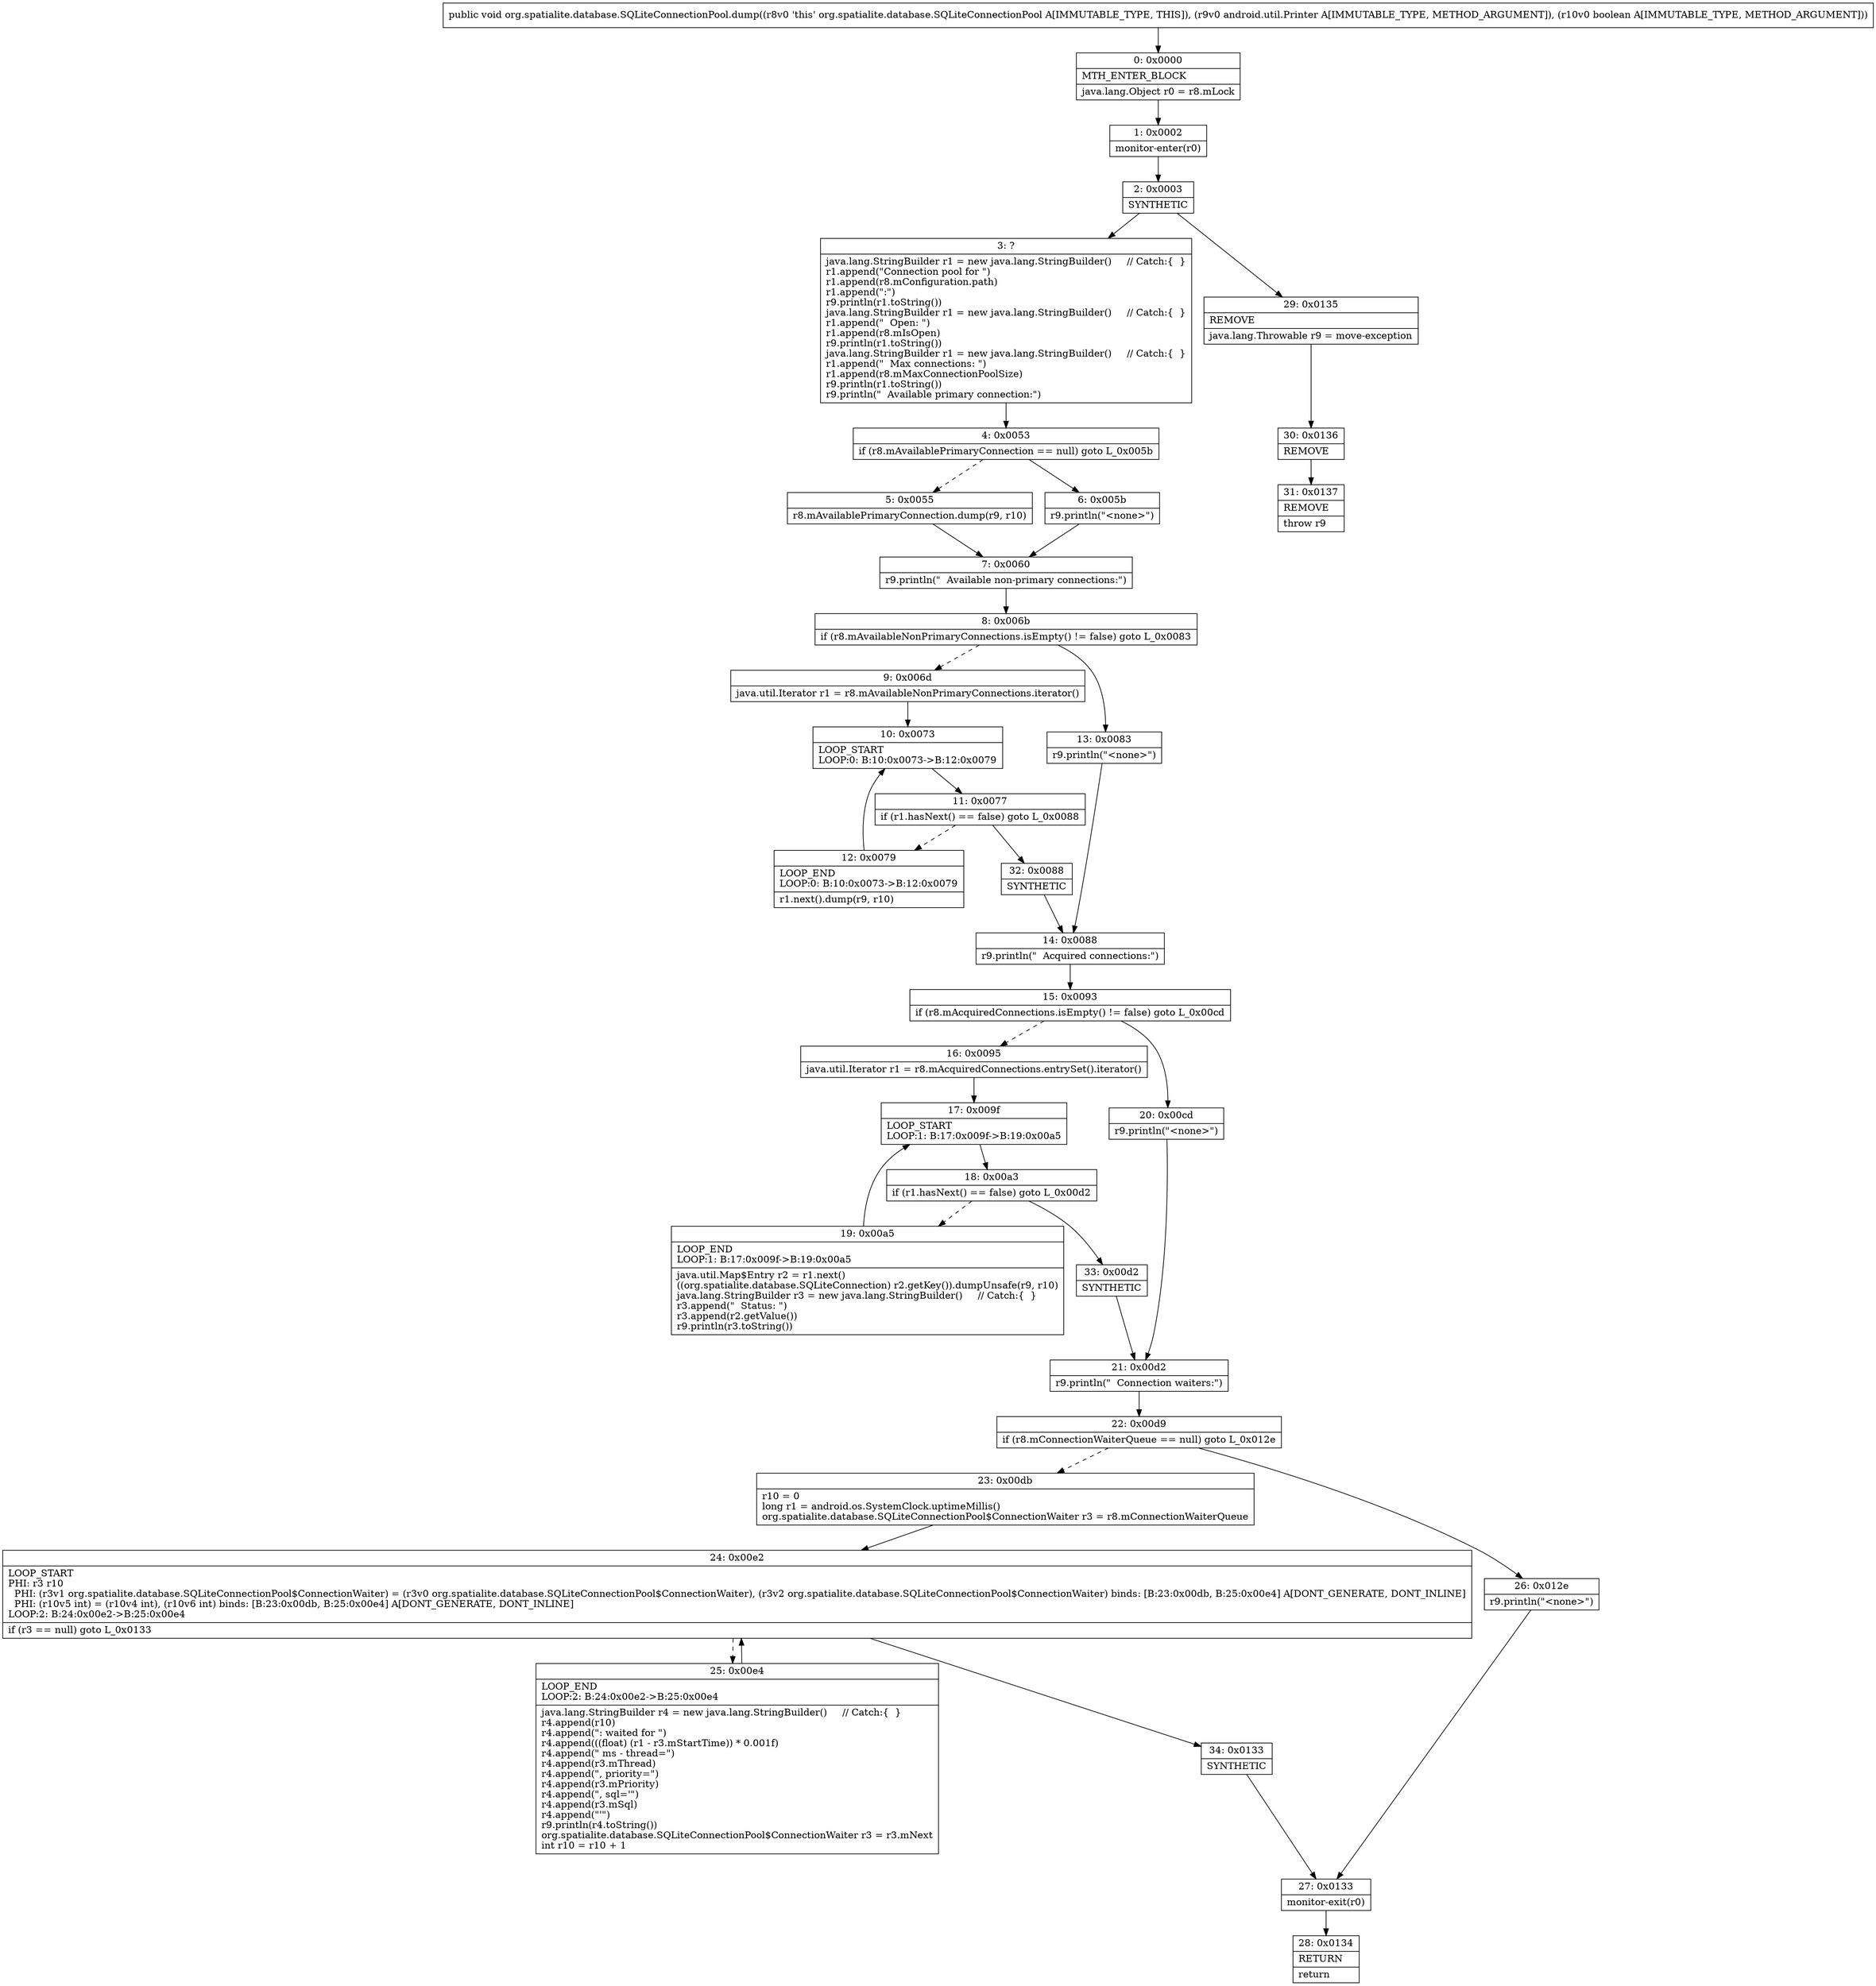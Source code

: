digraph "CFG fororg.spatialite.database.SQLiteConnectionPool.dump(Landroid\/util\/Printer;Z)V" {
Node_0 [shape=record,label="{0\:\ 0x0000|MTH_ENTER_BLOCK\l|java.lang.Object r0 = r8.mLock\l}"];
Node_1 [shape=record,label="{1\:\ 0x0002|monitor\-enter(r0)\l}"];
Node_2 [shape=record,label="{2\:\ 0x0003|SYNTHETIC\l}"];
Node_3 [shape=record,label="{3\:\ ?|java.lang.StringBuilder r1 = new java.lang.StringBuilder()     \/\/ Catch:\{  \}\lr1.append(\"Connection pool for \")\lr1.append(r8.mConfiguration.path)\lr1.append(\":\")\lr9.println(r1.toString())\ljava.lang.StringBuilder r1 = new java.lang.StringBuilder()     \/\/ Catch:\{  \}\lr1.append(\"  Open: \")\lr1.append(r8.mIsOpen)\lr9.println(r1.toString())\ljava.lang.StringBuilder r1 = new java.lang.StringBuilder()     \/\/ Catch:\{  \}\lr1.append(\"  Max connections: \")\lr1.append(r8.mMaxConnectionPoolSize)\lr9.println(r1.toString())\lr9.println(\"  Available primary connection:\")\l}"];
Node_4 [shape=record,label="{4\:\ 0x0053|if (r8.mAvailablePrimaryConnection == null) goto L_0x005b\l}"];
Node_5 [shape=record,label="{5\:\ 0x0055|r8.mAvailablePrimaryConnection.dump(r9, r10)\l}"];
Node_6 [shape=record,label="{6\:\ 0x005b|r9.println(\"\<none\>\")\l}"];
Node_7 [shape=record,label="{7\:\ 0x0060|r9.println(\"  Available non\-primary connections:\")\l}"];
Node_8 [shape=record,label="{8\:\ 0x006b|if (r8.mAvailableNonPrimaryConnections.isEmpty() != false) goto L_0x0083\l}"];
Node_9 [shape=record,label="{9\:\ 0x006d|java.util.Iterator r1 = r8.mAvailableNonPrimaryConnections.iterator()\l}"];
Node_10 [shape=record,label="{10\:\ 0x0073|LOOP_START\lLOOP:0: B:10:0x0073\-\>B:12:0x0079\l}"];
Node_11 [shape=record,label="{11\:\ 0x0077|if (r1.hasNext() == false) goto L_0x0088\l}"];
Node_12 [shape=record,label="{12\:\ 0x0079|LOOP_END\lLOOP:0: B:10:0x0073\-\>B:12:0x0079\l|r1.next().dump(r9, r10)\l}"];
Node_13 [shape=record,label="{13\:\ 0x0083|r9.println(\"\<none\>\")\l}"];
Node_14 [shape=record,label="{14\:\ 0x0088|r9.println(\"  Acquired connections:\")\l}"];
Node_15 [shape=record,label="{15\:\ 0x0093|if (r8.mAcquiredConnections.isEmpty() != false) goto L_0x00cd\l}"];
Node_16 [shape=record,label="{16\:\ 0x0095|java.util.Iterator r1 = r8.mAcquiredConnections.entrySet().iterator()\l}"];
Node_17 [shape=record,label="{17\:\ 0x009f|LOOP_START\lLOOP:1: B:17:0x009f\-\>B:19:0x00a5\l}"];
Node_18 [shape=record,label="{18\:\ 0x00a3|if (r1.hasNext() == false) goto L_0x00d2\l}"];
Node_19 [shape=record,label="{19\:\ 0x00a5|LOOP_END\lLOOP:1: B:17:0x009f\-\>B:19:0x00a5\l|java.util.Map$Entry r2 = r1.next()\l((org.spatialite.database.SQLiteConnection) r2.getKey()).dumpUnsafe(r9, r10)\ljava.lang.StringBuilder r3 = new java.lang.StringBuilder()     \/\/ Catch:\{  \}\lr3.append(\"  Status: \")\lr3.append(r2.getValue())\lr9.println(r3.toString())\l}"];
Node_20 [shape=record,label="{20\:\ 0x00cd|r9.println(\"\<none\>\")\l}"];
Node_21 [shape=record,label="{21\:\ 0x00d2|r9.println(\"  Connection waiters:\")\l}"];
Node_22 [shape=record,label="{22\:\ 0x00d9|if (r8.mConnectionWaiterQueue == null) goto L_0x012e\l}"];
Node_23 [shape=record,label="{23\:\ 0x00db|r10 = 0\llong r1 = android.os.SystemClock.uptimeMillis()\lorg.spatialite.database.SQLiteConnectionPool$ConnectionWaiter r3 = r8.mConnectionWaiterQueue\l}"];
Node_24 [shape=record,label="{24\:\ 0x00e2|LOOP_START\lPHI: r3 r10 \l  PHI: (r3v1 org.spatialite.database.SQLiteConnectionPool$ConnectionWaiter) = (r3v0 org.spatialite.database.SQLiteConnectionPool$ConnectionWaiter), (r3v2 org.spatialite.database.SQLiteConnectionPool$ConnectionWaiter) binds: [B:23:0x00db, B:25:0x00e4] A[DONT_GENERATE, DONT_INLINE]\l  PHI: (r10v5 int) = (r10v4 int), (r10v6 int) binds: [B:23:0x00db, B:25:0x00e4] A[DONT_GENERATE, DONT_INLINE]\lLOOP:2: B:24:0x00e2\-\>B:25:0x00e4\l|if (r3 == null) goto L_0x0133\l}"];
Node_25 [shape=record,label="{25\:\ 0x00e4|LOOP_END\lLOOP:2: B:24:0x00e2\-\>B:25:0x00e4\l|java.lang.StringBuilder r4 = new java.lang.StringBuilder()     \/\/ Catch:\{  \}\lr4.append(r10)\lr4.append(\": waited for \")\lr4.append(((float) (r1 \- r3.mStartTime)) * 0.001f)\lr4.append(\" ms \- thread=\")\lr4.append(r3.mThread)\lr4.append(\", priority=\")\lr4.append(r3.mPriority)\lr4.append(\", sql='\")\lr4.append(r3.mSql)\lr4.append(\"'\")\lr9.println(r4.toString())\lorg.spatialite.database.SQLiteConnectionPool$ConnectionWaiter r3 = r3.mNext\lint r10 = r10 + 1\l}"];
Node_26 [shape=record,label="{26\:\ 0x012e|r9.println(\"\<none\>\")\l}"];
Node_27 [shape=record,label="{27\:\ 0x0133|monitor\-exit(r0)\l}"];
Node_28 [shape=record,label="{28\:\ 0x0134|RETURN\l|return\l}"];
Node_29 [shape=record,label="{29\:\ 0x0135|REMOVE\l|java.lang.Throwable r9 = move\-exception\l}"];
Node_30 [shape=record,label="{30\:\ 0x0136|REMOVE\l}"];
Node_31 [shape=record,label="{31\:\ 0x0137|REMOVE\l|throw r9\l}"];
Node_32 [shape=record,label="{32\:\ 0x0088|SYNTHETIC\l}"];
Node_33 [shape=record,label="{33\:\ 0x00d2|SYNTHETIC\l}"];
Node_34 [shape=record,label="{34\:\ 0x0133|SYNTHETIC\l}"];
MethodNode[shape=record,label="{public void org.spatialite.database.SQLiteConnectionPool.dump((r8v0 'this' org.spatialite.database.SQLiteConnectionPool A[IMMUTABLE_TYPE, THIS]), (r9v0 android.util.Printer A[IMMUTABLE_TYPE, METHOD_ARGUMENT]), (r10v0 boolean A[IMMUTABLE_TYPE, METHOD_ARGUMENT])) }"];
MethodNode -> Node_0;
Node_0 -> Node_1;
Node_1 -> Node_2;
Node_2 -> Node_3;
Node_2 -> Node_29;
Node_3 -> Node_4;
Node_4 -> Node_5[style=dashed];
Node_4 -> Node_6;
Node_5 -> Node_7;
Node_6 -> Node_7;
Node_7 -> Node_8;
Node_8 -> Node_9[style=dashed];
Node_8 -> Node_13;
Node_9 -> Node_10;
Node_10 -> Node_11;
Node_11 -> Node_12[style=dashed];
Node_11 -> Node_32;
Node_12 -> Node_10;
Node_13 -> Node_14;
Node_14 -> Node_15;
Node_15 -> Node_16[style=dashed];
Node_15 -> Node_20;
Node_16 -> Node_17;
Node_17 -> Node_18;
Node_18 -> Node_19[style=dashed];
Node_18 -> Node_33;
Node_19 -> Node_17;
Node_20 -> Node_21;
Node_21 -> Node_22;
Node_22 -> Node_23[style=dashed];
Node_22 -> Node_26;
Node_23 -> Node_24;
Node_24 -> Node_25[style=dashed];
Node_24 -> Node_34;
Node_25 -> Node_24;
Node_26 -> Node_27;
Node_27 -> Node_28;
Node_29 -> Node_30;
Node_30 -> Node_31;
Node_32 -> Node_14;
Node_33 -> Node_21;
Node_34 -> Node_27;
}

